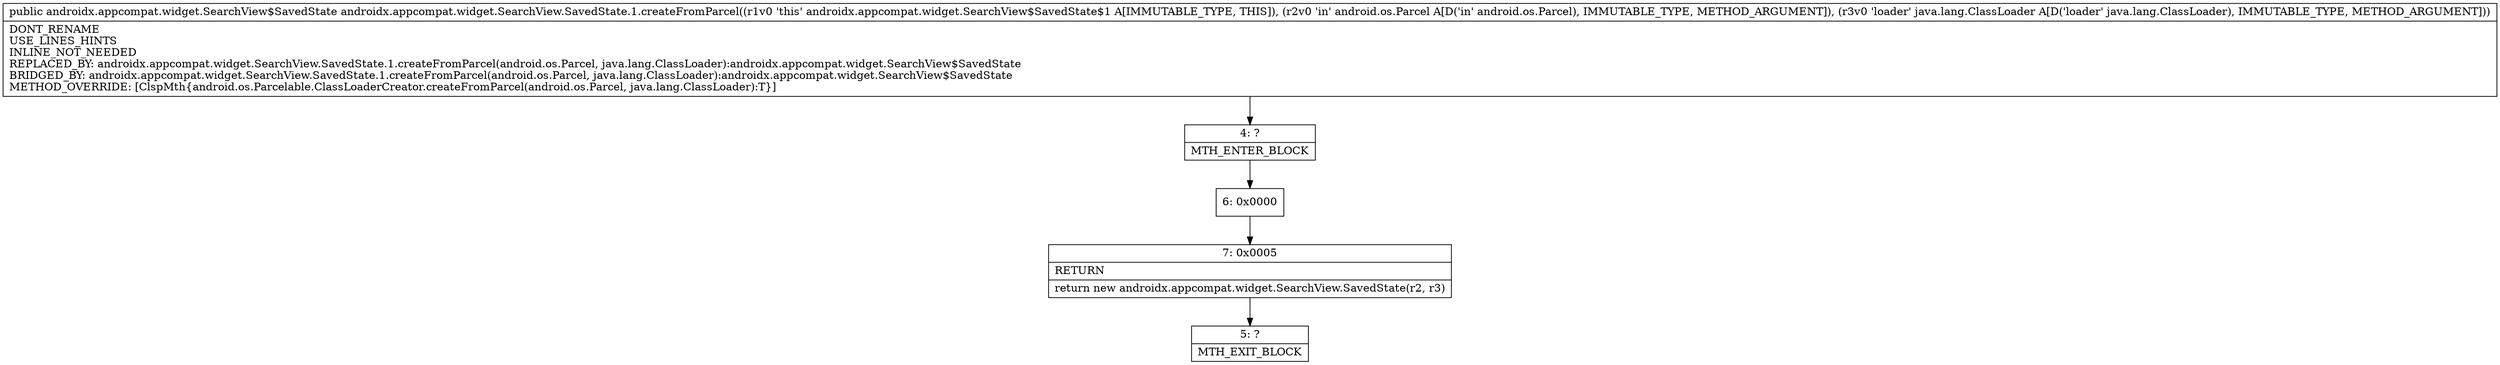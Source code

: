 digraph "CFG forandroidx.appcompat.widget.SearchView.SavedState.1.createFromParcel(Landroid\/os\/Parcel;Ljava\/lang\/ClassLoader;)Landroidx\/appcompat\/widget\/SearchView$SavedState;" {
Node_4 [shape=record,label="{4\:\ ?|MTH_ENTER_BLOCK\l}"];
Node_6 [shape=record,label="{6\:\ 0x0000}"];
Node_7 [shape=record,label="{7\:\ 0x0005|RETURN\l|return new androidx.appcompat.widget.SearchView.SavedState(r2, r3)\l}"];
Node_5 [shape=record,label="{5\:\ ?|MTH_EXIT_BLOCK\l}"];
MethodNode[shape=record,label="{public androidx.appcompat.widget.SearchView$SavedState androidx.appcompat.widget.SearchView.SavedState.1.createFromParcel((r1v0 'this' androidx.appcompat.widget.SearchView$SavedState$1 A[IMMUTABLE_TYPE, THIS]), (r2v0 'in' android.os.Parcel A[D('in' android.os.Parcel), IMMUTABLE_TYPE, METHOD_ARGUMENT]), (r3v0 'loader' java.lang.ClassLoader A[D('loader' java.lang.ClassLoader), IMMUTABLE_TYPE, METHOD_ARGUMENT]))  | DONT_RENAME\lUSE_LINES_HINTS\lINLINE_NOT_NEEDED\lREPLACED_BY: androidx.appcompat.widget.SearchView.SavedState.1.createFromParcel(android.os.Parcel, java.lang.ClassLoader):androidx.appcompat.widget.SearchView$SavedState\lBRIDGED_BY: androidx.appcompat.widget.SearchView.SavedState.1.createFromParcel(android.os.Parcel, java.lang.ClassLoader):androidx.appcompat.widget.SearchView$SavedState\lMETHOD_OVERRIDE: [ClspMth\{android.os.Parcelable.ClassLoaderCreator.createFromParcel(android.os.Parcel, java.lang.ClassLoader):T\}]\l}"];
MethodNode -> Node_4;Node_4 -> Node_6;
Node_6 -> Node_7;
Node_7 -> Node_5;
}

